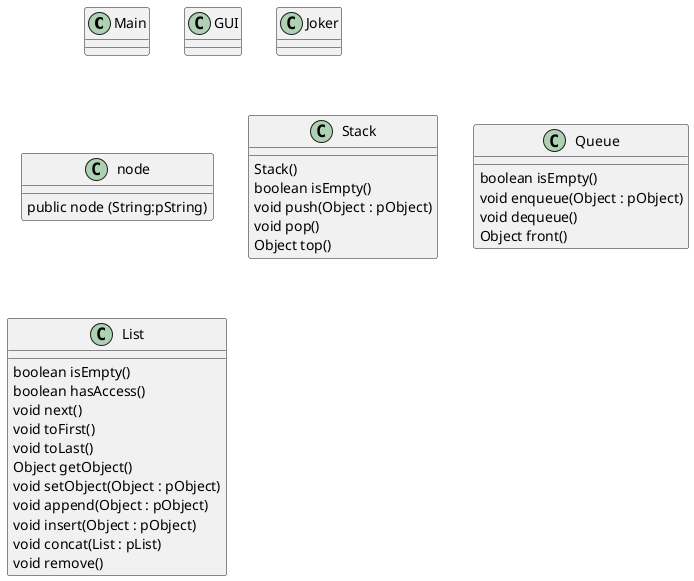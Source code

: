 @startuml
'https://plantuml.com/class-diagram

Class Main
Class GUI
Class Joker

Class node{
public node (String:pString)
}

Class Stack{
Stack()
boolean isEmpty()
void push(Object : pObject)
void pop()
Object top()
}

Class Queue{
boolean isEmpty()
void enqueue(Object : pObject)
void dequeue()
Object front()
}

Class List{
boolean isEmpty()
boolean hasAccess()
void next()
void toFirst()
void toLast()
Object getObject()
void setObject(Object : pObject)
void append(Object : pObject)
void insert(Object : pObject)
void concat(List : pList)
void remove()

}




@enduml